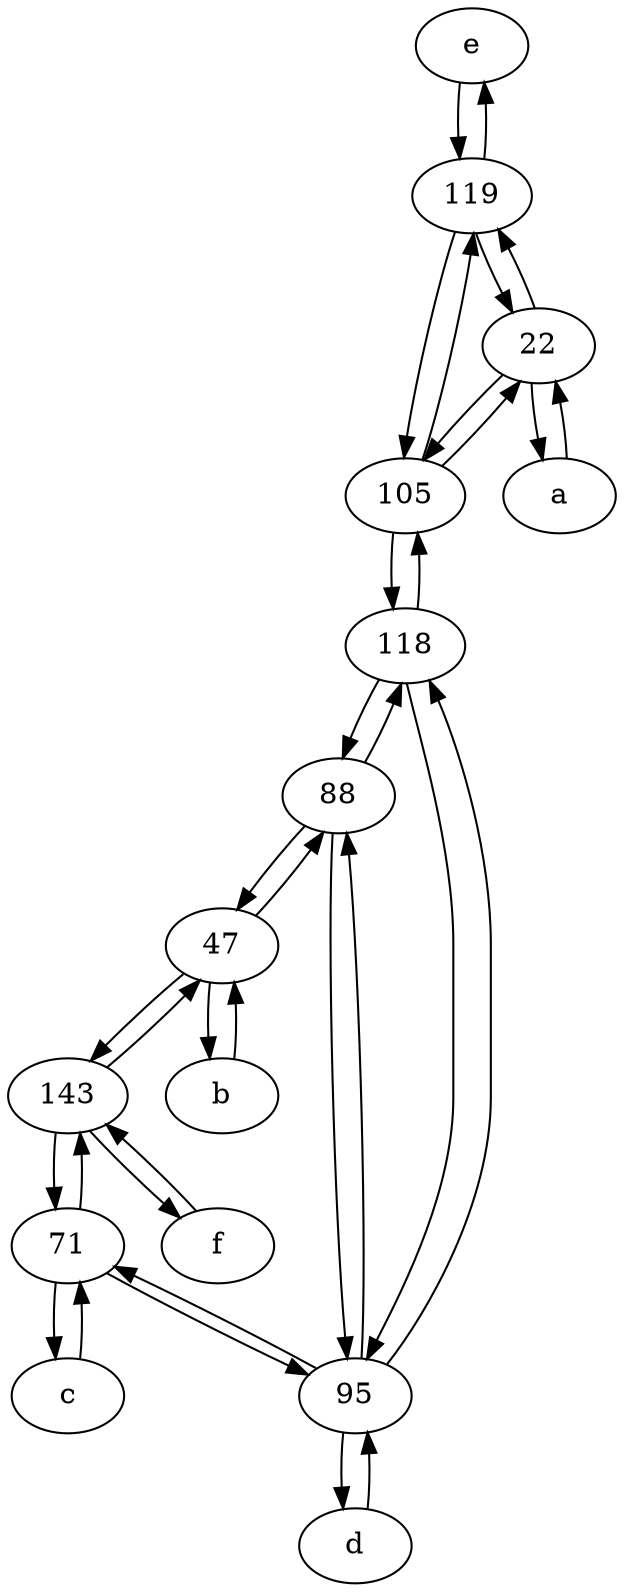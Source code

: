 digraph  {
	e [pos="30,50!"];
	d [pos="20,30!"];
	f [pos="15,45!"];
	c [pos="20,10!"];
	b [pos="50,20!"];
	88;
	118;
	105;
	95;
	143;
	a [pos="40,10!"];
	22;
	119;
	47;
	71;
	105 -> 119;
	118 -> 88;
	47 -> 143;
	88 -> 118;
	143 -> f;
	119 -> 22;
	71 -> 143;
	a -> 22;
	22 -> 105;
	f -> 143;
	d -> 95;
	47 -> b;
	95 -> 118;
	95 -> 88;
	119 -> e;
	71 -> c;
	c -> 71;
	105 -> 118;
	118 -> 95;
	22 -> a;
	88 -> 95;
	105 -> 22;
	118 -> 105;
	88 -> 47;
	22 -> 119;
	143 -> 71;
	e -> 119;
	143 -> 47;
	95 -> 71;
	95 -> d;
	47 -> 88;
	119 -> 105;
	71 -> 95;
	b -> 47;

	}